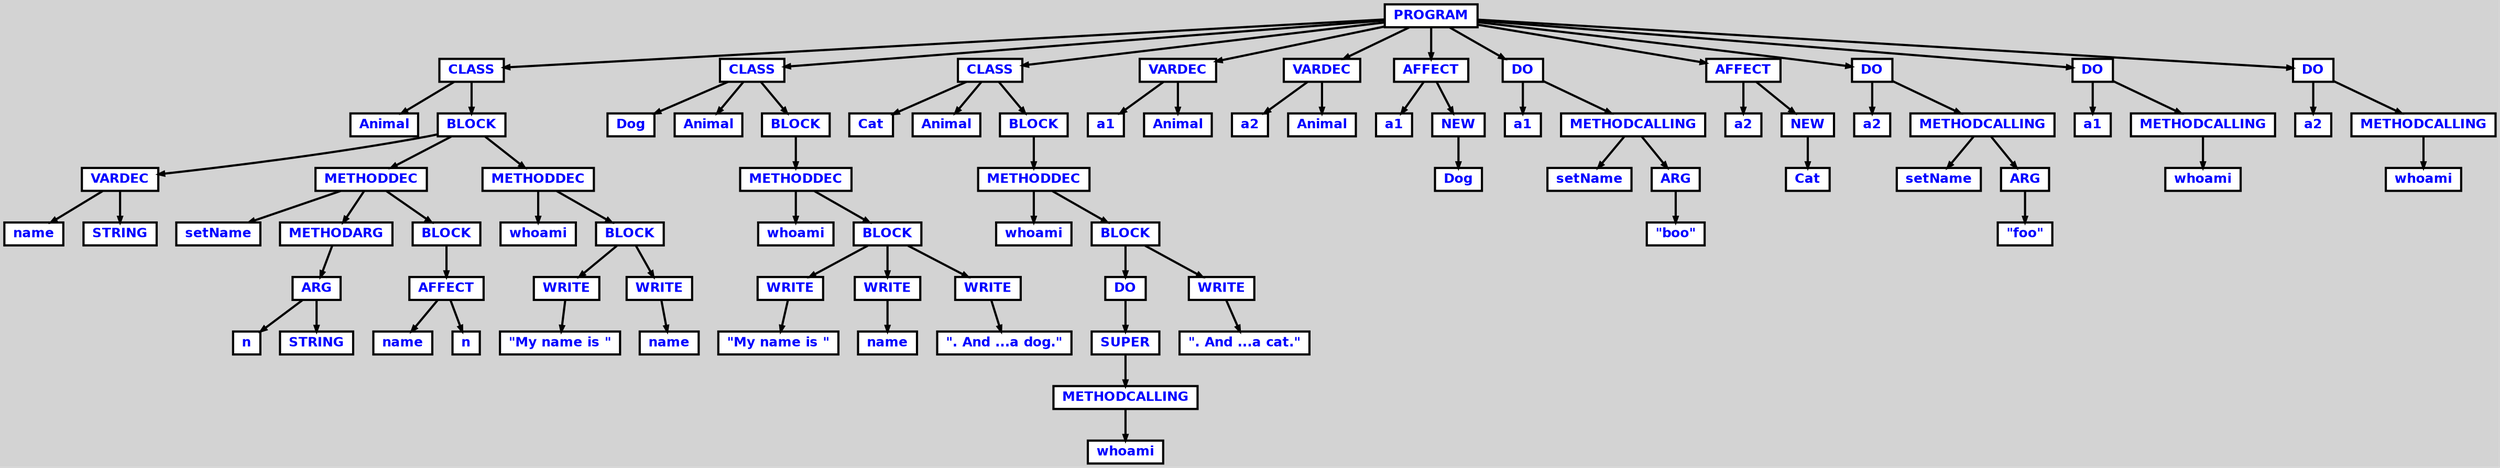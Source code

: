 digraph {

	ordering=out;
	ranksep=.4;
	bgcolor="lightgrey"; node [shape=box, fixedsize=false, fontsize=12, fontname="Helvetica-bold", fontcolor="blue"
		width=.25, height=.25, color="black", fillcolor="white", style="filled, solid, bold"];
	edge [arrowsize=.5, color="black", style="bold"]

  n0 [label="PROGRAM"];
  n1 [label="CLASS"];
  n1 [label="CLASS"];
  n2 [label="Animal"];
  n3 [label="BLOCK"];
  n3 [label="BLOCK"];
  n4 [label="VARDEC"];
  n4 [label="VARDEC"];
  n5 [label="name"];
  n6 [label="STRING"];
  n7 [label="METHODDEC"];
  n7 [label="METHODDEC"];
  n8 [label="setName"];
  n9 [label="METHODARG"];
  n9 [label="METHODARG"];
  n10 [label="ARG"];
  n10 [label="ARG"];
  n11 [label="n"];
  n12 [label="STRING"];
  n13 [label="BLOCK"];
  n13 [label="BLOCK"];
  n14 [label="AFFECT"];
  n14 [label="AFFECT"];
  n15 [label="name"];
  n16 [label="n"];
  n17 [label="METHODDEC"];
  n17 [label="METHODDEC"];
  n18 [label="whoami"];
  n19 [label="BLOCK"];
  n19 [label="BLOCK"];
  n20 [label="WRITE"];
  n20 [label="WRITE"];
  n21 [label="\"My name is \""];
  n22 [label="WRITE"];
  n22 [label="WRITE"];
  n23 [label="name"];
  n24 [label="CLASS"];
  n24 [label="CLASS"];
  n25 [label="Dog"];
  n26 [label="Animal"];
  n27 [label="BLOCK"];
  n27 [label="BLOCK"];
  n28 [label="METHODDEC"];
  n28 [label="METHODDEC"];
  n29 [label="whoami"];
  n30 [label="BLOCK"];
  n30 [label="BLOCK"];
  n31 [label="WRITE"];
  n31 [label="WRITE"];
  n32 [label="\"My name is \""];
  n33 [label="WRITE"];
  n33 [label="WRITE"];
  n34 [label="name"];
  n35 [label="WRITE"];
  n35 [label="WRITE"];
  n36 [label="\". And ...a dog.\""];
  n37 [label="CLASS"];
  n37 [label="CLASS"];
  n38 [label="Cat"];
  n39 [label="Animal"];
  n40 [label="BLOCK"];
  n40 [label="BLOCK"];
  n41 [label="METHODDEC"];
  n41 [label="METHODDEC"];
  n42 [label="whoami"];
  n43 [label="BLOCK"];
  n43 [label="BLOCK"];
  n44 [label="DO"];
  n44 [label="DO"];
  n45 [label="SUPER"];
  n45 [label="SUPER"];
  n46 [label="METHODCALLING"];
  n46 [label="METHODCALLING"];
  n47 [label="whoami"];
  n48 [label="WRITE"];
  n48 [label="WRITE"];
  n49 [label="\". And ...a cat.\""];
  n50 [label="VARDEC"];
  n50 [label="VARDEC"];
  n51 [label="a1"];
  n52 [label="Animal"];
  n53 [label="VARDEC"];
  n53 [label="VARDEC"];
  n54 [label="a2"];
  n55 [label="Animal"];
  n56 [label="AFFECT"];
  n56 [label="AFFECT"];
  n57 [label="a1"];
  n58 [label="NEW"];
  n58 [label="NEW"];
  n59 [label="Dog"];
  n60 [label="DO"];
  n60 [label="DO"];
  n61 [label="a1"];
  n62 [label="METHODCALLING"];
  n62 [label="METHODCALLING"];
  n63 [label="setName"];
  n64 [label="ARG"];
  n64 [label="ARG"];
  n65 [label="\"boo\""];
  n66 [label="AFFECT"];
  n66 [label="AFFECT"];
  n67 [label="a2"];
  n68 [label="NEW"];
  n68 [label="NEW"];
  n69 [label="Cat"];
  n70 [label="DO"];
  n70 [label="DO"];
  n71 [label="a2"];
  n72 [label="METHODCALLING"];
  n72 [label="METHODCALLING"];
  n73 [label="setName"];
  n74 [label="ARG"];
  n74 [label="ARG"];
  n75 [label="\"foo\""];
  n76 [label="DO"];
  n76 [label="DO"];
  n77 [label="a1"];
  n78 [label="METHODCALLING"];
  n78 [label="METHODCALLING"];
  n79 [label="whoami"];
  n80 [label="DO"];
  n80 [label="DO"];
  n81 [label="a2"];
  n82 [label="METHODCALLING"];
  n82 [label="METHODCALLING"];
  n83 [label="whoami"];

  n0 -> n1 // "PROGRAM" -> "CLASS"
  n1 -> n2 // "CLASS" -> "Animal"
  n1 -> n3 // "CLASS" -> "BLOCK"
  n3 -> n4 // "BLOCK" -> "VARDEC"
  n4 -> n5 // "VARDEC" -> "name"
  n4 -> n6 // "VARDEC" -> "STRING"
  n3 -> n7 // "BLOCK" -> "METHODDEC"
  n7 -> n8 // "METHODDEC" -> "setName"
  n7 -> n9 // "METHODDEC" -> "METHODARG"
  n9 -> n10 // "METHODARG" -> "ARG"
  n10 -> n11 // "ARG" -> "n"
  n10 -> n12 // "ARG" -> "STRING"
  n7 -> n13 // "METHODDEC" -> "BLOCK"
  n13 -> n14 // "BLOCK" -> "AFFECT"
  n14 -> n15 // "AFFECT" -> "name"
  n14 -> n16 // "AFFECT" -> "n"
  n3 -> n17 // "BLOCK" -> "METHODDEC"
  n17 -> n18 // "METHODDEC" -> "whoami"
  n17 -> n19 // "METHODDEC" -> "BLOCK"
  n19 -> n20 // "BLOCK" -> "WRITE"
  n20 -> n21 // "WRITE" -> "\"My name is \""
  n19 -> n22 // "BLOCK" -> "WRITE"
  n22 -> n23 // "WRITE" -> "name"
  n0 -> n24 // "PROGRAM" -> "CLASS"
  n24 -> n25 // "CLASS" -> "Dog"
  n24 -> n26 // "CLASS" -> "Animal"
  n24 -> n27 // "CLASS" -> "BLOCK"
  n27 -> n28 // "BLOCK" -> "METHODDEC"
  n28 -> n29 // "METHODDEC" -> "whoami"
  n28 -> n30 // "METHODDEC" -> "BLOCK"
  n30 -> n31 // "BLOCK" -> "WRITE"
  n31 -> n32 // "WRITE" -> "\"My name is \""
  n30 -> n33 // "BLOCK" -> "WRITE"
  n33 -> n34 // "WRITE" -> "name"
  n30 -> n35 // "BLOCK" -> "WRITE"
  n35 -> n36 // "WRITE" -> "\". And ...a dog.\""
  n0 -> n37 // "PROGRAM" -> "CLASS"
  n37 -> n38 // "CLASS" -> "Cat"
  n37 -> n39 // "CLASS" -> "Animal"
  n37 -> n40 // "CLASS" -> "BLOCK"
  n40 -> n41 // "BLOCK" -> "METHODDEC"
  n41 -> n42 // "METHODDEC" -> "whoami"
  n41 -> n43 // "METHODDEC" -> "BLOCK"
  n43 -> n44 // "BLOCK" -> "DO"
  n44 -> n45 // "DO" -> "SUPER"
  n45 -> n46 // "SUPER" -> "METHODCALLING"
  n46 -> n47 // "METHODCALLING" -> "whoami"
  n43 -> n48 // "BLOCK" -> "WRITE"
  n48 -> n49 // "WRITE" -> "\". And ...a cat.\""
  n0 -> n50 // "PROGRAM" -> "VARDEC"
  n50 -> n51 // "VARDEC" -> "a1"
  n50 -> n52 // "VARDEC" -> "Animal"
  n0 -> n53 // "PROGRAM" -> "VARDEC"
  n53 -> n54 // "VARDEC" -> "a2"
  n53 -> n55 // "VARDEC" -> "Animal"
  n0 -> n56 // "PROGRAM" -> "AFFECT"
  n56 -> n57 // "AFFECT" -> "a1"
  n56 -> n58 // "AFFECT" -> "NEW"
  n58 -> n59 // "NEW" -> "Dog"
  n0 -> n60 // "PROGRAM" -> "DO"
  n60 -> n61 // "DO" -> "a1"
  n60 -> n62 // "DO" -> "METHODCALLING"
  n62 -> n63 // "METHODCALLING" -> "setName"
  n62 -> n64 // "METHODCALLING" -> "ARG"
  n64 -> n65 // "ARG" -> "\"boo\""
  n0 -> n66 // "PROGRAM" -> "AFFECT"
  n66 -> n67 // "AFFECT" -> "a2"
  n66 -> n68 // "AFFECT" -> "NEW"
  n68 -> n69 // "NEW" -> "Cat"
  n0 -> n70 // "PROGRAM" -> "DO"
  n70 -> n71 // "DO" -> "a2"
  n70 -> n72 // "DO" -> "METHODCALLING"
  n72 -> n73 // "METHODCALLING" -> "setName"
  n72 -> n74 // "METHODCALLING" -> "ARG"
  n74 -> n75 // "ARG" -> "\"foo\""
  n0 -> n76 // "PROGRAM" -> "DO"
  n76 -> n77 // "DO" -> "a1"
  n76 -> n78 // "DO" -> "METHODCALLING"
  n78 -> n79 // "METHODCALLING" -> "whoami"
  n0 -> n80 // "PROGRAM" -> "DO"
  n80 -> n81 // "DO" -> "a2"
  n80 -> n82 // "DO" -> "METHODCALLING"
  n82 -> n83 // "METHODCALLING" -> "whoami"

}
